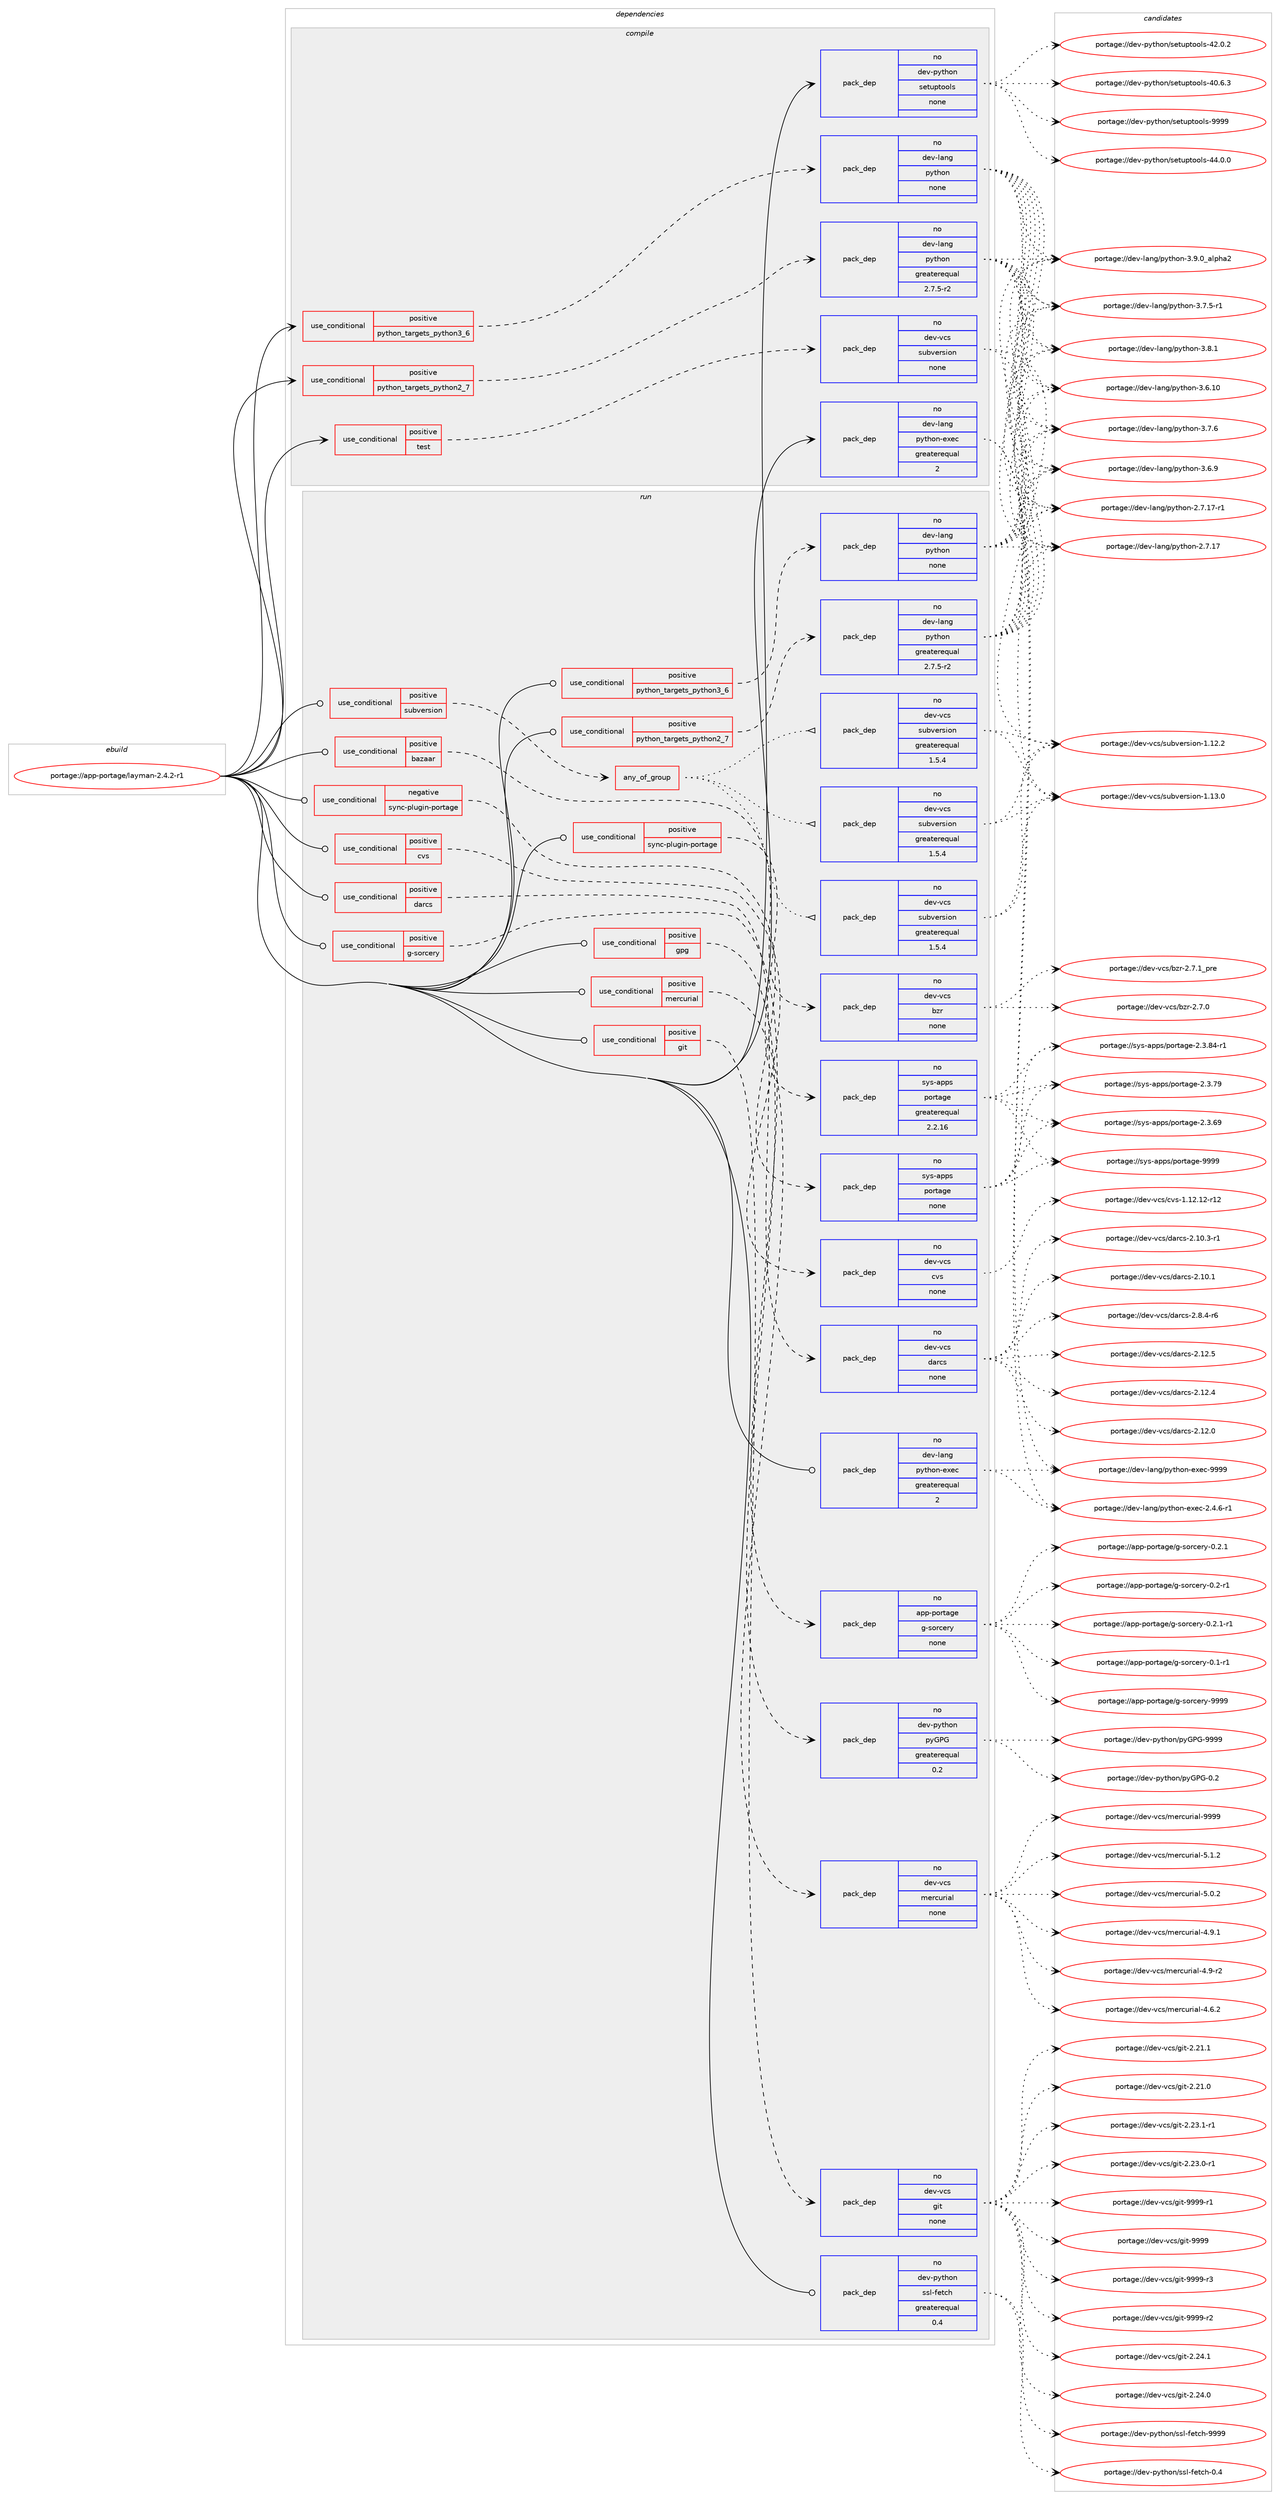 digraph prolog {

# *************
# Graph options
# *************

newrank=true;
concentrate=true;
compound=true;
graph [rankdir=LR,fontname=Helvetica,fontsize=10,ranksep=1.5];#, ranksep=2.5, nodesep=0.2];
edge  [arrowhead=vee];
node  [fontname=Helvetica,fontsize=10];

# **********
# The ebuild
# **********

subgraph cluster_leftcol {
color=gray;
label=<<i>ebuild</i>>;
id [label="portage://app-portage/layman-2.4.2-r1", color=red, width=4, href="../app-portage/layman-2.4.2-r1.svg"];
}

# ****************
# The dependencies
# ****************

subgraph cluster_midcol {
color=gray;
label=<<i>dependencies</i>>;
subgraph cluster_compile {
fillcolor="#eeeeee";
style=filled;
label=<<i>compile</i>>;
subgraph cond141159 {
dependency601504 [label=<<TABLE BORDER="0" CELLBORDER="1" CELLSPACING="0" CELLPADDING="4"><TR><TD ROWSPAN="3" CELLPADDING="10">use_conditional</TD></TR><TR><TD>positive</TD></TR><TR><TD>python_targets_python2_7</TD></TR></TABLE>>, shape=none, color=red];
subgraph pack452304 {
dependency601505 [label=<<TABLE BORDER="0" CELLBORDER="1" CELLSPACING="0" CELLPADDING="4" WIDTH="220"><TR><TD ROWSPAN="6" CELLPADDING="30">pack_dep</TD></TR><TR><TD WIDTH="110">no</TD></TR><TR><TD>dev-lang</TD></TR><TR><TD>python</TD></TR><TR><TD>greaterequal</TD></TR><TR><TD>2.7.5-r2</TD></TR></TABLE>>, shape=none, color=blue];
}
dependency601504:e -> dependency601505:w [weight=20,style="dashed",arrowhead="vee"];
}
id:e -> dependency601504:w [weight=20,style="solid",arrowhead="vee"];
subgraph cond141160 {
dependency601506 [label=<<TABLE BORDER="0" CELLBORDER="1" CELLSPACING="0" CELLPADDING="4"><TR><TD ROWSPAN="3" CELLPADDING="10">use_conditional</TD></TR><TR><TD>positive</TD></TR><TR><TD>python_targets_python3_6</TD></TR></TABLE>>, shape=none, color=red];
subgraph pack452305 {
dependency601507 [label=<<TABLE BORDER="0" CELLBORDER="1" CELLSPACING="0" CELLPADDING="4" WIDTH="220"><TR><TD ROWSPAN="6" CELLPADDING="30">pack_dep</TD></TR><TR><TD WIDTH="110">no</TD></TR><TR><TD>dev-lang</TD></TR><TR><TD>python</TD></TR><TR><TD>none</TD></TR><TR><TD></TD></TR></TABLE>>, shape=none, color=blue];
}
dependency601506:e -> dependency601507:w [weight=20,style="dashed",arrowhead="vee"];
}
id:e -> dependency601506:w [weight=20,style="solid",arrowhead="vee"];
subgraph cond141161 {
dependency601508 [label=<<TABLE BORDER="0" CELLBORDER="1" CELLSPACING="0" CELLPADDING="4"><TR><TD ROWSPAN="3" CELLPADDING="10">use_conditional</TD></TR><TR><TD>positive</TD></TR><TR><TD>test</TD></TR></TABLE>>, shape=none, color=red];
subgraph pack452306 {
dependency601509 [label=<<TABLE BORDER="0" CELLBORDER="1" CELLSPACING="0" CELLPADDING="4" WIDTH="220"><TR><TD ROWSPAN="6" CELLPADDING="30">pack_dep</TD></TR><TR><TD WIDTH="110">no</TD></TR><TR><TD>dev-vcs</TD></TR><TR><TD>subversion</TD></TR><TR><TD>none</TD></TR><TR><TD></TD></TR></TABLE>>, shape=none, color=blue];
}
dependency601508:e -> dependency601509:w [weight=20,style="dashed",arrowhead="vee"];
}
id:e -> dependency601508:w [weight=20,style="solid",arrowhead="vee"];
subgraph pack452307 {
dependency601510 [label=<<TABLE BORDER="0" CELLBORDER="1" CELLSPACING="0" CELLPADDING="4" WIDTH="220"><TR><TD ROWSPAN="6" CELLPADDING="30">pack_dep</TD></TR><TR><TD WIDTH="110">no</TD></TR><TR><TD>dev-lang</TD></TR><TR><TD>python-exec</TD></TR><TR><TD>greaterequal</TD></TR><TR><TD>2</TD></TR></TABLE>>, shape=none, color=blue];
}
id:e -> dependency601510:w [weight=20,style="solid",arrowhead="vee"];
subgraph pack452308 {
dependency601511 [label=<<TABLE BORDER="0" CELLBORDER="1" CELLSPACING="0" CELLPADDING="4" WIDTH="220"><TR><TD ROWSPAN="6" CELLPADDING="30">pack_dep</TD></TR><TR><TD WIDTH="110">no</TD></TR><TR><TD>dev-python</TD></TR><TR><TD>setuptools</TD></TR><TR><TD>none</TD></TR><TR><TD></TD></TR></TABLE>>, shape=none, color=blue];
}
id:e -> dependency601511:w [weight=20,style="solid",arrowhead="vee"];
}
subgraph cluster_compileandrun {
fillcolor="#eeeeee";
style=filled;
label=<<i>compile and run</i>>;
}
subgraph cluster_run {
fillcolor="#eeeeee";
style=filled;
label=<<i>run</i>>;
subgraph cond141162 {
dependency601512 [label=<<TABLE BORDER="0" CELLBORDER="1" CELLSPACING="0" CELLPADDING="4"><TR><TD ROWSPAN="3" CELLPADDING="10">use_conditional</TD></TR><TR><TD>negative</TD></TR><TR><TD>sync-plugin-portage</TD></TR></TABLE>>, shape=none, color=red];
subgraph pack452309 {
dependency601513 [label=<<TABLE BORDER="0" CELLBORDER="1" CELLSPACING="0" CELLPADDING="4" WIDTH="220"><TR><TD ROWSPAN="6" CELLPADDING="30">pack_dep</TD></TR><TR><TD WIDTH="110">no</TD></TR><TR><TD>sys-apps</TD></TR><TR><TD>portage</TD></TR><TR><TD>none</TD></TR><TR><TD></TD></TR></TABLE>>, shape=none, color=blue];
}
dependency601512:e -> dependency601513:w [weight=20,style="dashed",arrowhead="vee"];
}
id:e -> dependency601512:w [weight=20,style="solid",arrowhead="odot"];
subgraph cond141163 {
dependency601514 [label=<<TABLE BORDER="0" CELLBORDER="1" CELLSPACING="0" CELLPADDING="4"><TR><TD ROWSPAN="3" CELLPADDING="10">use_conditional</TD></TR><TR><TD>positive</TD></TR><TR><TD>bazaar</TD></TR></TABLE>>, shape=none, color=red];
subgraph pack452310 {
dependency601515 [label=<<TABLE BORDER="0" CELLBORDER="1" CELLSPACING="0" CELLPADDING="4" WIDTH="220"><TR><TD ROWSPAN="6" CELLPADDING="30">pack_dep</TD></TR><TR><TD WIDTH="110">no</TD></TR><TR><TD>dev-vcs</TD></TR><TR><TD>bzr</TD></TR><TR><TD>none</TD></TR><TR><TD></TD></TR></TABLE>>, shape=none, color=blue];
}
dependency601514:e -> dependency601515:w [weight=20,style="dashed",arrowhead="vee"];
}
id:e -> dependency601514:w [weight=20,style="solid",arrowhead="odot"];
subgraph cond141164 {
dependency601516 [label=<<TABLE BORDER="0" CELLBORDER="1" CELLSPACING="0" CELLPADDING="4"><TR><TD ROWSPAN="3" CELLPADDING="10">use_conditional</TD></TR><TR><TD>positive</TD></TR><TR><TD>cvs</TD></TR></TABLE>>, shape=none, color=red];
subgraph pack452311 {
dependency601517 [label=<<TABLE BORDER="0" CELLBORDER="1" CELLSPACING="0" CELLPADDING="4" WIDTH="220"><TR><TD ROWSPAN="6" CELLPADDING="30">pack_dep</TD></TR><TR><TD WIDTH="110">no</TD></TR><TR><TD>dev-vcs</TD></TR><TR><TD>cvs</TD></TR><TR><TD>none</TD></TR><TR><TD></TD></TR></TABLE>>, shape=none, color=blue];
}
dependency601516:e -> dependency601517:w [weight=20,style="dashed",arrowhead="vee"];
}
id:e -> dependency601516:w [weight=20,style="solid",arrowhead="odot"];
subgraph cond141165 {
dependency601518 [label=<<TABLE BORDER="0" CELLBORDER="1" CELLSPACING="0" CELLPADDING="4"><TR><TD ROWSPAN="3" CELLPADDING="10">use_conditional</TD></TR><TR><TD>positive</TD></TR><TR><TD>darcs</TD></TR></TABLE>>, shape=none, color=red];
subgraph pack452312 {
dependency601519 [label=<<TABLE BORDER="0" CELLBORDER="1" CELLSPACING="0" CELLPADDING="4" WIDTH="220"><TR><TD ROWSPAN="6" CELLPADDING="30">pack_dep</TD></TR><TR><TD WIDTH="110">no</TD></TR><TR><TD>dev-vcs</TD></TR><TR><TD>darcs</TD></TR><TR><TD>none</TD></TR><TR><TD></TD></TR></TABLE>>, shape=none, color=blue];
}
dependency601518:e -> dependency601519:w [weight=20,style="dashed",arrowhead="vee"];
}
id:e -> dependency601518:w [weight=20,style="solid",arrowhead="odot"];
subgraph cond141166 {
dependency601520 [label=<<TABLE BORDER="0" CELLBORDER="1" CELLSPACING="0" CELLPADDING="4"><TR><TD ROWSPAN="3" CELLPADDING="10">use_conditional</TD></TR><TR><TD>positive</TD></TR><TR><TD>g-sorcery</TD></TR></TABLE>>, shape=none, color=red];
subgraph pack452313 {
dependency601521 [label=<<TABLE BORDER="0" CELLBORDER="1" CELLSPACING="0" CELLPADDING="4" WIDTH="220"><TR><TD ROWSPAN="6" CELLPADDING="30">pack_dep</TD></TR><TR><TD WIDTH="110">no</TD></TR><TR><TD>app-portage</TD></TR><TR><TD>g-sorcery</TD></TR><TR><TD>none</TD></TR><TR><TD></TD></TR></TABLE>>, shape=none, color=blue];
}
dependency601520:e -> dependency601521:w [weight=20,style="dashed",arrowhead="vee"];
}
id:e -> dependency601520:w [weight=20,style="solid",arrowhead="odot"];
subgraph cond141167 {
dependency601522 [label=<<TABLE BORDER="0" CELLBORDER="1" CELLSPACING="0" CELLPADDING="4"><TR><TD ROWSPAN="3" CELLPADDING="10">use_conditional</TD></TR><TR><TD>positive</TD></TR><TR><TD>git</TD></TR></TABLE>>, shape=none, color=red];
subgraph pack452314 {
dependency601523 [label=<<TABLE BORDER="0" CELLBORDER="1" CELLSPACING="0" CELLPADDING="4" WIDTH="220"><TR><TD ROWSPAN="6" CELLPADDING="30">pack_dep</TD></TR><TR><TD WIDTH="110">no</TD></TR><TR><TD>dev-vcs</TD></TR><TR><TD>git</TD></TR><TR><TD>none</TD></TR><TR><TD></TD></TR></TABLE>>, shape=none, color=blue];
}
dependency601522:e -> dependency601523:w [weight=20,style="dashed",arrowhead="vee"];
}
id:e -> dependency601522:w [weight=20,style="solid",arrowhead="odot"];
subgraph cond141168 {
dependency601524 [label=<<TABLE BORDER="0" CELLBORDER="1" CELLSPACING="0" CELLPADDING="4"><TR><TD ROWSPAN="3" CELLPADDING="10">use_conditional</TD></TR><TR><TD>positive</TD></TR><TR><TD>gpg</TD></TR></TABLE>>, shape=none, color=red];
subgraph pack452315 {
dependency601525 [label=<<TABLE BORDER="0" CELLBORDER="1" CELLSPACING="0" CELLPADDING="4" WIDTH="220"><TR><TD ROWSPAN="6" CELLPADDING="30">pack_dep</TD></TR><TR><TD WIDTH="110">no</TD></TR><TR><TD>dev-python</TD></TR><TR><TD>pyGPG</TD></TR><TR><TD>greaterequal</TD></TR><TR><TD>0.2</TD></TR></TABLE>>, shape=none, color=blue];
}
dependency601524:e -> dependency601525:w [weight=20,style="dashed",arrowhead="vee"];
}
id:e -> dependency601524:w [weight=20,style="solid",arrowhead="odot"];
subgraph cond141169 {
dependency601526 [label=<<TABLE BORDER="0" CELLBORDER="1" CELLSPACING="0" CELLPADDING="4"><TR><TD ROWSPAN="3" CELLPADDING="10">use_conditional</TD></TR><TR><TD>positive</TD></TR><TR><TD>mercurial</TD></TR></TABLE>>, shape=none, color=red];
subgraph pack452316 {
dependency601527 [label=<<TABLE BORDER="0" CELLBORDER="1" CELLSPACING="0" CELLPADDING="4" WIDTH="220"><TR><TD ROWSPAN="6" CELLPADDING="30">pack_dep</TD></TR><TR><TD WIDTH="110">no</TD></TR><TR><TD>dev-vcs</TD></TR><TR><TD>mercurial</TD></TR><TR><TD>none</TD></TR><TR><TD></TD></TR></TABLE>>, shape=none, color=blue];
}
dependency601526:e -> dependency601527:w [weight=20,style="dashed",arrowhead="vee"];
}
id:e -> dependency601526:w [weight=20,style="solid",arrowhead="odot"];
subgraph cond141170 {
dependency601528 [label=<<TABLE BORDER="0" CELLBORDER="1" CELLSPACING="0" CELLPADDING="4"><TR><TD ROWSPAN="3" CELLPADDING="10">use_conditional</TD></TR><TR><TD>positive</TD></TR><TR><TD>python_targets_python2_7</TD></TR></TABLE>>, shape=none, color=red];
subgraph pack452317 {
dependency601529 [label=<<TABLE BORDER="0" CELLBORDER="1" CELLSPACING="0" CELLPADDING="4" WIDTH="220"><TR><TD ROWSPAN="6" CELLPADDING="30">pack_dep</TD></TR><TR><TD WIDTH="110">no</TD></TR><TR><TD>dev-lang</TD></TR><TR><TD>python</TD></TR><TR><TD>greaterequal</TD></TR><TR><TD>2.7.5-r2</TD></TR></TABLE>>, shape=none, color=blue];
}
dependency601528:e -> dependency601529:w [weight=20,style="dashed",arrowhead="vee"];
}
id:e -> dependency601528:w [weight=20,style="solid",arrowhead="odot"];
subgraph cond141171 {
dependency601530 [label=<<TABLE BORDER="0" CELLBORDER="1" CELLSPACING="0" CELLPADDING="4"><TR><TD ROWSPAN="3" CELLPADDING="10">use_conditional</TD></TR><TR><TD>positive</TD></TR><TR><TD>python_targets_python3_6</TD></TR></TABLE>>, shape=none, color=red];
subgraph pack452318 {
dependency601531 [label=<<TABLE BORDER="0" CELLBORDER="1" CELLSPACING="0" CELLPADDING="4" WIDTH="220"><TR><TD ROWSPAN="6" CELLPADDING="30">pack_dep</TD></TR><TR><TD WIDTH="110">no</TD></TR><TR><TD>dev-lang</TD></TR><TR><TD>python</TD></TR><TR><TD>none</TD></TR><TR><TD></TD></TR></TABLE>>, shape=none, color=blue];
}
dependency601530:e -> dependency601531:w [weight=20,style="dashed",arrowhead="vee"];
}
id:e -> dependency601530:w [weight=20,style="solid",arrowhead="odot"];
subgraph cond141172 {
dependency601532 [label=<<TABLE BORDER="0" CELLBORDER="1" CELLSPACING="0" CELLPADDING="4"><TR><TD ROWSPAN="3" CELLPADDING="10">use_conditional</TD></TR><TR><TD>positive</TD></TR><TR><TD>subversion</TD></TR></TABLE>>, shape=none, color=red];
subgraph any7765 {
dependency601533 [label=<<TABLE BORDER="0" CELLBORDER="1" CELLSPACING="0" CELLPADDING="4"><TR><TD CELLPADDING="10">any_of_group</TD></TR></TABLE>>, shape=none, color=red];subgraph pack452319 {
dependency601534 [label=<<TABLE BORDER="0" CELLBORDER="1" CELLSPACING="0" CELLPADDING="4" WIDTH="220"><TR><TD ROWSPAN="6" CELLPADDING="30">pack_dep</TD></TR><TR><TD WIDTH="110">no</TD></TR><TR><TD>dev-vcs</TD></TR><TR><TD>subversion</TD></TR><TR><TD>greaterequal</TD></TR><TR><TD>1.5.4</TD></TR></TABLE>>, shape=none, color=blue];
}
dependency601533:e -> dependency601534:w [weight=20,style="dotted",arrowhead="oinv"];
subgraph pack452320 {
dependency601535 [label=<<TABLE BORDER="0" CELLBORDER="1" CELLSPACING="0" CELLPADDING="4" WIDTH="220"><TR><TD ROWSPAN="6" CELLPADDING="30">pack_dep</TD></TR><TR><TD WIDTH="110">no</TD></TR><TR><TD>dev-vcs</TD></TR><TR><TD>subversion</TD></TR><TR><TD>greaterequal</TD></TR><TR><TD>1.5.4</TD></TR></TABLE>>, shape=none, color=blue];
}
dependency601533:e -> dependency601535:w [weight=20,style="dotted",arrowhead="oinv"];
subgraph pack452321 {
dependency601536 [label=<<TABLE BORDER="0" CELLBORDER="1" CELLSPACING="0" CELLPADDING="4" WIDTH="220"><TR><TD ROWSPAN="6" CELLPADDING="30">pack_dep</TD></TR><TR><TD WIDTH="110">no</TD></TR><TR><TD>dev-vcs</TD></TR><TR><TD>subversion</TD></TR><TR><TD>greaterequal</TD></TR><TR><TD>1.5.4</TD></TR></TABLE>>, shape=none, color=blue];
}
dependency601533:e -> dependency601536:w [weight=20,style="dotted",arrowhead="oinv"];
}
dependency601532:e -> dependency601533:w [weight=20,style="dashed",arrowhead="vee"];
}
id:e -> dependency601532:w [weight=20,style="solid",arrowhead="odot"];
subgraph cond141173 {
dependency601537 [label=<<TABLE BORDER="0" CELLBORDER="1" CELLSPACING="0" CELLPADDING="4"><TR><TD ROWSPAN="3" CELLPADDING="10">use_conditional</TD></TR><TR><TD>positive</TD></TR><TR><TD>sync-plugin-portage</TD></TR></TABLE>>, shape=none, color=red];
subgraph pack452322 {
dependency601538 [label=<<TABLE BORDER="0" CELLBORDER="1" CELLSPACING="0" CELLPADDING="4" WIDTH="220"><TR><TD ROWSPAN="6" CELLPADDING="30">pack_dep</TD></TR><TR><TD WIDTH="110">no</TD></TR><TR><TD>sys-apps</TD></TR><TR><TD>portage</TD></TR><TR><TD>greaterequal</TD></TR><TR><TD>2.2.16</TD></TR></TABLE>>, shape=none, color=blue];
}
dependency601537:e -> dependency601538:w [weight=20,style="dashed",arrowhead="vee"];
}
id:e -> dependency601537:w [weight=20,style="solid",arrowhead="odot"];
subgraph pack452323 {
dependency601539 [label=<<TABLE BORDER="0" CELLBORDER="1" CELLSPACING="0" CELLPADDING="4" WIDTH="220"><TR><TD ROWSPAN="6" CELLPADDING="30">pack_dep</TD></TR><TR><TD WIDTH="110">no</TD></TR><TR><TD>dev-lang</TD></TR><TR><TD>python-exec</TD></TR><TR><TD>greaterequal</TD></TR><TR><TD>2</TD></TR></TABLE>>, shape=none, color=blue];
}
id:e -> dependency601539:w [weight=20,style="solid",arrowhead="odot"];
subgraph pack452324 {
dependency601540 [label=<<TABLE BORDER="0" CELLBORDER="1" CELLSPACING="0" CELLPADDING="4" WIDTH="220"><TR><TD ROWSPAN="6" CELLPADDING="30">pack_dep</TD></TR><TR><TD WIDTH="110">no</TD></TR><TR><TD>dev-python</TD></TR><TR><TD>ssl-fetch</TD></TR><TR><TD>greaterequal</TD></TR><TR><TD>0.4</TD></TR></TABLE>>, shape=none, color=blue];
}
id:e -> dependency601540:w [weight=20,style="solid",arrowhead="odot"];
}
}

# **************
# The candidates
# **************

subgraph cluster_choices {
rank=same;
color=gray;
label=<<i>candidates</i>>;

subgraph choice452304 {
color=black;
nodesep=1;
choice10010111845108971101034711212111610411111045514657464895971081121049750 [label="portage://dev-lang/python-3.9.0_alpha2", color=red, width=4,href="../dev-lang/python-3.9.0_alpha2.svg"];
choice100101118451089711010347112121116104111110455146564649 [label="portage://dev-lang/python-3.8.1", color=red, width=4,href="../dev-lang/python-3.8.1.svg"];
choice100101118451089711010347112121116104111110455146554654 [label="portage://dev-lang/python-3.7.6", color=red, width=4,href="../dev-lang/python-3.7.6.svg"];
choice1001011184510897110103471121211161041111104551465546534511449 [label="portage://dev-lang/python-3.7.5-r1", color=red, width=4,href="../dev-lang/python-3.7.5-r1.svg"];
choice100101118451089711010347112121116104111110455146544657 [label="portage://dev-lang/python-3.6.9", color=red, width=4,href="../dev-lang/python-3.6.9.svg"];
choice10010111845108971101034711212111610411111045514654464948 [label="portage://dev-lang/python-3.6.10", color=red, width=4,href="../dev-lang/python-3.6.10.svg"];
choice100101118451089711010347112121116104111110455046554649554511449 [label="portage://dev-lang/python-2.7.17-r1", color=red, width=4,href="../dev-lang/python-2.7.17-r1.svg"];
choice10010111845108971101034711212111610411111045504655464955 [label="portage://dev-lang/python-2.7.17", color=red, width=4,href="../dev-lang/python-2.7.17.svg"];
dependency601505:e -> choice10010111845108971101034711212111610411111045514657464895971081121049750:w [style=dotted,weight="100"];
dependency601505:e -> choice100101118451089711010347112121116104111110455146564649:w [style=dotted,weight="100"];
dependency601505:e -> choice100101118451089711010347112121116104111110455146554654:w [style=dotted,weight="100"];
dependency601505:e -> choice1001011184510897110103471121211161041111104551465546534511449:w [style=dotted,weight="100"];
dependency601505:e -> choice100101118451089711010347112121116104111110455146544657:w [style=dotted,weight="100"];
dependency601505:e -> choice10010111845108971101034711212111610411111045514654464948:w [style=dotted,weight="100"];
dependency601505:e -> choice100101118451089711010347112121116104111110455046554649554511449:w [style=dotted,weight="100"];
dependency601505:e -> choice10010111845108971101034711212111610411111045504655464955:w [style=dotted,weight="100"];
}
subgraph choice452305 {
color=black;
nodesep=1;
choice10010111845108971101034711212111610411111045514657464895971081121049750 [label="portage://dev-lang/python-3.9.0_alpha2", color=red, width=4,href="../dev-lang/python-3.9.0_alpha2.svg"];
choice100101118451089711010347112121116104111110455146564649 [label="portage://dev-lang/python-3.8.1", color=red, width=4,href="../dev-lang/python-3.8.1.svg"];
choice100101118451089711010347112121116104111110455146554654 [label="portage://dev-lang/python-3.7.6", color=red, width=4,href="../dev-lang/python-3.7.6.svg"];
choice1001011184510897110103471121211161041111104551465546534511449 [label="portage://dev-lang/python-3.7.5-r1", color=red, width=4,href="../dev-lang/python-3.7.5-r1.svg"];
choice100101118451089711010347112121116104111110455146544657 [label="portage://dev-lang/python-3.6.9", color=red, width=4,href="../dev-lang/python-3.6.9.svg"];
choice10010111845108971101034711212111610411111045514654464948 [label="portage://dev-lang/python-3.6.10", color=red, width=4,href="../dev-lang/python-3.6.10.svg"];
choice100101118451089711010347112121116104111110455046554649554511449 [label="portage://dev-lang/python-2.7.17-r1", color=red, width=4,href="../dev-lang/python-2.7.17-r1.svg"];
choice10010111845108971101034711212111610411111045504655464955 [label="portage://dev-lang/python-2.7.17", color=red, width=4,href="../dev-lang/python-2.7.17.svg"];
dependency601507:e -> choice10010111845108971101034711212111610411111045514657464895971081121049750:w [style=dotted,weight="100"];
dependency601507:e -> choice100101118451089711010347112121116104111110455146564649:w [style=dotted,weight="100"];
dependency601507:e -> choice100101118451089711010347112121116104111110455146554654:w [style=dotted,weight="100"];
dependency601507:e -> choice1001011184510897110103471121211161041111104551465546534511449:w [style=dotted,weight="100"];
dependency601507:e -> choice100101118451089711010347112121116104111110455146544657:w [style=dotted,weight="100"];
dependency601507:e -> choice10010111845108971101034711212111610411111045514654464948:w [style=dotted,weight="100"];
dependency601507:e -> choice100101118451089711010347112121116104111110455046554649554511449:w [style=dotted,weight="100"];
dependency601507:e -> choice10010111845108971101034711212111610411111045504655464955:w [style=dotted,weight="100"];
}
subgraph choice452306 {
color=black;
nodesep=1;
choice1001011184511899115471151179811810111411510511111045494649514648 [label="portage://dev-vcs/subversion-1.13.0", color=red, width=4,href="../dev-vcs/subversion-1.13.0.svg"];
choice1001011184511899115471151179811810111411510511111045494649504650 [label="portage://dev-vcs/subversion-1.12.2", color=red, width=4,href="../dev-vcs/subversion-1.12.2.svg"];
dependency601509:e -> choice1001011184511899115471151179811810111411510511111045494649514648:w [style=dotted,weight="100"];
dependency601509:e -> choice1001011184511899115471151179811810111411510511111045494649504650:w [style=dotted,weight="100"];
}
subgraph choice452307 {
color=black;
nodesep=1;
choice10010111845108971101034711212111610411111045101120101994557575757 [label="portage://dev-lang/python-exec-9999", color=red, width=4,href="../dev-lang/python-exec-9999.svg"];
choice10010111845108971101034711212111610411111045101120101994550465246544511449 [label="portage://dev-lang/python-exec-2.4.6-r1", color=red, width=4,href="../dev-lang/python-exec-2.4.6-r1.svg"];
dependency601510:e -> choice10010111845108971101034711212111610411111045101120101994557575757:w [style=dotted,weight="100"];
dependency601510:e -> choice10010111845108971101034711212111610411111045101120101994550465246544511449:w [style=dotted,weight="100"];
}
subgraph choice452308 {
color=black;
nodesep=1;
choice10010111845112121116104111110471151011161171121161111111081154557575757 [label="portage://dev-python/setuptools-9999", color=red, width=4,href="../dev-python/setuptools-9999.svg"];
choice100101118451121211161041111104711510111611711211611111110811545525246484648 [label="portage://dev-python/setuptools-44.0.0", color=red, width=4,href="../dev-python/setuptools-44.0.0.svg"];
choice100101118451121211161041111104711510111611711211611111110811545525046484650 [label="portage://dev-python/setuptools-42.0.2", color=red, width=4,href="../dev-python/setuptools-42.0.2.svg"];
choice100101118451121211161041111104711510111611711211611111110811545524846544651 [label="portage://dev-python/setuptools-40.6.3", color=red, width=4,href="../dev-python/setuptools-40.6.3.svg"];
dependency601511:e -> choice10010111845112121116104111110471151011161171121161111111081154557575757:w [style=dotted,weight="100"];
dependency601511:e -> choice100101118451121211161041111104711510111611711211611111110811545525246484648:w [style=dotted,weight="100"];
dependency601511:e -> choice100101118451121211161041111104711510111611711211611111110811545525046484650:w [style=dotted,weight="100"];
dependency601511:e -> choice100101118451121211161041111104711510111611711211611111110811545524846544651:w [style=dotted,weight="100"];
}
subgraph choice452309 {
color=black;
nodesep=1;
choice115121115459711211211547112111114116971031014557575757 [label="portage://sys-apps/portage-9999", color=red, width=4,href="../sys-apps/portage-9999.svg"];
choice11512111545971121121154711211111411697103101455046514656524511449 [label="portage://sys-apps/portage-2.3.84-r1", color=red, width=4,href="../sys-apps/portage-2.3.84-r1.svg"];
choice1151211154597112112115471121111141169710310145504651465557 [label="portage://sys-apps/portage-2.3.79", color=red, width=4,href="../sys-apps/portage-2.3.79.svg"];
choice1151211154597112112115471121111141169710310145504651465457 [label="portage://sys-apps/portage-2.3.69", color=red, width=4,href="../sys-apps/portage-2.3.69.svg"];
dependency601513:e -> choice115121115459711211211547112111114116971031014557575757:w [style=dotted,weight="100"];
dependency601513:e -> choice11512111545971121121154711211111411697103101455046514656524511449:w [style=dotted,weight="100"];
dependency601513:e -> choice1151211154597112112115471121111141169710310145504651465557:w [style=dotted,weight="100"];
dependency601513:e -> choice1151211154597112112115471121111141169710310145504651465457:w [style=dotted,weight="100"];
}
subgraph choice452310 {
color=black;
nodesep=1;
choice1001011184511899115479812211445504655464995112114101 [label="portage://dev-vcs/bzr-2.7.1_pre", color=red, width=4,href="../dev-vcs/bzr-2.7.1_pre.svg"];
choice10010111845118991154798122114455046554648 [label="portage://dev-vcs/bzr-2.7.0", color=red, width=4,href="../dev-vcs/bzr-2.7.0.svg"];
dependency601515:e -> choice1001011184511899115479812211445504655464995112114101:w [style=dotted,weight="100"];
dependency601515:e -> choice10010111845118991154798122114455046554648:w [style=dotted,weight="100"];
}
subgraph choice452311 {
color=black;
nodesep=1;
choice100101118451189911547991181154549464950464950451144950 [label="portage://dev-vcs/cvs-1.12.12-r12", color=red, width=4,href="../dev-vcs/cvs-1.12.12-r12.svg"];
dependency601517:e -> choice100101118451189911547991181154549464950464950451144950:w [style=dotted,weight="100"];
}
subgraph choice452312 {
color=black;
nodesep=1;
choice10010111845118991154710097114991154550465646524511454 [label="portage://dev-vcs/darcs-2.8.4-r6", color=red, width=4,href="../dev-vcs/darcs-2.8.4-r6.svg"];
choice100101118451189911547100971149911545504649504653 [label="portage://dev-vcs/darcs-2.12.5", color=red, width=4,href="../dev-vcs/darcs-2.12.5.svg"];
choice100101118451189911547100971149911545504649504652 [label="portage://dev-vcs/darcs-2.12.4", color=red, width=4,href="../dev-vcs/darcs-2.12.4.svg"];
choice100101118451189911547100971149911545504649504648 [label="portage://dev-vcs/darcs-2.12.0", color=red, width=4,href="../dev-vcs/darcs-2.12.0.svg"];
choice1001011184511899115471009711499115455046494846514511449 [label="portage://dev-vcs/darcs-2.10.3-r1", color=red, width=4,href="../dev-vcs/darcs-2.10.3-r1.svg"];
choice100101118451189911547100971149911545504649484649 [label="portage://dev-vcs/darcs-2.10.1", color=red, width=4,href="../dev-vcs/darcs-2.10.1.svg"];
dependency601519:e -> choice10010111845118991154710097114991154550465646524511454:w [style=dotted,weight="100"];
dependency601519:e -> choice100101118451189911547100971149911545504649504653:w [style=dotted,weight="100"];
dependency601519:e -> choice100101118451189911547100971149911545504649504652:w [style=dotted,weight="100"];
dependency601519:e -> choice100101118451189911547100971149911545504649504648:w [style=dotted,weight="100"];
dependency601519:e -> choice1001011184511899115471009711499115455046494846514511449:w [style=dotted,weight="100"];
dependency601519:e -> choice100101118451189911547100971149911545504649484649:w [style=dotted,weight="100"];
}
subgraph choice452313 {
color=black;
nodesep=1;
choice9711211245112111114116971031014710345115111114991011141214557575757 [label="portage://app-portage/g-sorcery-9999", color=red, width=4,href="../app-portage/g-sorcery-9999.svg"];
choice9711211245112111114116971031014710345115111114991011141214548465046494511449 [label="portage://app-portage/g-sorcery-0.2.1-r1", color=red, width=4,href="../app-portage/g-sorcery-0.2.1-r1.svg"];
choice971121124511211111411697103101471034511511111499101114121454846504649 [label="portage://app-portage/g-sorcery-0.2.1", color=red, width=4,href="../app-portage/g-sorcery-0.2.1.svg"];
choice971121124511211111411697103101471034511511111499101114121454846504511449 [label="portage://app-portage/g-sorcery-0.2-r1", color=red, width=4,href="../app-portage/g-sorcery-0.2-r1.svg"];
choice971121124511211111411697103101471034511511111499101114121454846494511449 [label="portage://app-portage/g-sorcery-0.1-r1", color=red, width=4,href="../app-portage/g-sorcery-0.1-r1.svg"];
dependency601521:e -> choice9711211245112111114116971031014710345115111114991011141214557575757:w [style=dotted,weight="100"];
dependency601521:e -> choice9711211245112111114116971031014710345115111114991011141214548465046494511449:w [style=dotted,weight="100"];
dependency601521:e -> choice971121124511211111411697103101471034511511111499101114121454846504649:w [style=dotted,weight="100"];
dependency601521:e -> choice971121124511211111411697103101471034511511111499101114121454846504511449:w [style=dotted,weight="100"];
dependency601521:e -> choice971121124511211111411697103101471034511511111499101114121454846494511449:w [style=dotted,weight="100"];
}
subgraph choice452314 {
color=black;
nodesep=1;
choice10010111845118991154710310511645575757574511451 [label="portage://dev-vcs/git-9999-r3", color=red, width=4,href="../dev-vcs/git-9999-r3.svg"];
choice10010111845118991154710310511645575757574511450 [label="portage://dev-vcs/git-9999-r2", color=red, width=4,href="../dev-vcs/git-9999-r2.svg"];
choice10010111845118991154710310511645575757574511449 [label="portage://dev-vcs/git-9999-r1", color=red, width=4,href="../dev-vcs/git-9999-r1.svg"];
choice1001011184511899115471031051164557575757 [label="portage://dev-vcs/git-9999", color=red, width=4,href="../dev-vcs/git-9999.svg"];
choice10010111845118991154710310511645504650524649 [label="portage://dev-vcs/git-2.24.1", color=red, width=4,href="../dev-vcs/git-2.24.1.svg"];
choice10010111845118991154710310511645504650524648 [label="portage://dev-vcs/git-2.24.0", color=red, width=4,href="../dev-vcs/git-2.24.0.svg"];
choice100101118451189911547103105116455046505146494511449 [label="portage://dev-vcs/git-2.23.1-r1", color=red, width=4,href="../dev-vcs/git-2.23.1-r1.svg"];
choice100101118451189911547103105116455046505146484511449 [label="portage://dev-vcs/git-2.23.0-r1", color=red, width=4,href="../dev-vcs/git-2.23.0-r1.svg"];
choice10010111845118991154710310511645504650494649 [label="portage://dev-vcs/git-2.21.1", color=red, width=4,href="../dev-vcs/git-2.21.1.svg"];
choice10010111845118991154710310511645504650494648 [label="portage://dev-vcs/git-2.21.0", color=red, width=4,href="../dev-vcs/git-2.21.0.svg"];
dependency601523:e -> choice10010111845118991154710310511645575757574511451:w [style=dotted,weight="100"];
dependency601523:e -> choice10010111845118991154710310511645575757574511450:w [style=dotted,weight="100"];
dependency601523:e -> choice10010111845118991154710310511645575757574511449:w [style=dotted,weight="100"];
dependency601523:e -> choice1001011184511899115471031051164557575757:w [style=dotted,weight="100"];
dependency601523:e -> choice10010111845118991154710310511645504650524649:w [style=dotted,weight="100"];
dependency601523:e -> choice10010111845118991154710310511645504650524648:w [style=dotted,weight="100"];
dependency601523:e -> choice100101118451189911547103105116455046505146494511449:w [style=dotted,weight="100"];
dependency601523:e -> choice100101118451189911547103105116455046505146484511449:w [style=dotted,weight="100"];
dependency601523:e -> choice10010111845118991154710310511645504650494649:w [style=dotted,weight="100"];
dependency601523:e -> choice10010111845118991154710310511645504650494648:w [style=dotted,weight="100"];
}
subgraph choice452315 {
color=black;
nodesep=1;
choice10010111845112121116104111110471121217180714557575757 [label="portage://dev-python/pyGPG-9999", color=red, width=4,href="../dev-python/pyGPG-9999.svg"];
choice100101118451121211161041111104711212171807145484650 [label="portage://dev-python/pyGPG-0.2", color=red, width=4,href="../dev-python/pyGPG-0.2.svg"];
dependency601525:e -> choice10010111845112121116104111110471121217180714557575757:w [style=dotted,weight="100"];
dependency601525:e -> choice100101118451121211161041111104711212171807145484650:w [style=dotted,weight="100"];
}
subgraph choice452316 {
color=black;
nodesep=1;
choice10010111845118991154710910111499117114105971084557575757 [label="portage://dev-vcs/mercurial-9999", color=red, width=4,href="../dev-vcs/mercurial-9999.svg"];
choice1001011184511899115471091011149911711410597108455346494650 [label="portage://dev-vcs/mercurial-5.1.2", color=red, width=4,href="../dev-vcs/mercurial-5.1.2.svg"];
choice1001011184511899115471091011149911711410597108455346484650 [label="portage://dev-vcs/mercurial-5.0.2", color=red, width=4,href="../dev-vcs/mercurial-5.0.2.svg"];
choice1001011184511899115471091011149911711410597108455246574649 [label="portage://dev-vcs/mercurial-4.9.1", color=red, width=4,href="../dev-vcs/mercurial-4.9.1.svg"];
choice1001011184511899115471091011149911711410597108455246574511450 [label="portage://dev-vcs/mercurial-4.9-r2", color=red, width=4,href="../dev-vcs/mercurial-4.9-r2.svg"];
choice1001011184511899115471091011149911711410597108455246544650 [label="portage://dev-vcs/mercurial-4.6.2", color=red, width=4,href="../dev-vcs/mercurial-4.6.2.svg"];
dependency601527:e -> choice10010111845118991154710910111499117114105971084557575757:w [style=dotted,weight="100"];
dependency601527:e -> choice1001011184511899115471091011149911711410597108455346494650:w [style=dotted,weight="100"];
dependency601527:e -> choice1001011184511899115471091011149911711410597108455346484650:w [style=dotted,weight="100"];
dependency601527:e -> choice1001011184511899115471091011149911711410597108455246574649:w [style=dotted,weight="100"];
dependency601527:e -> choice1001011184511899115471091011149911711410597108455246574511450:w [style=dotted,weight="100"];
dependency601527:e -> choice1001011184511899115471091011149911711410597108455246544650:w [style=dotted,weight="100"];
}
subgraph choice452317 {
color=black;
nodesep=1;
choice10010111845108971101034711212111610411111045514657464895971081121049750 [label="portage://dev-lang/python-3.9.0_alpha2", color=red, width=4,href="../dev-lang/python-3.9.0_alpha2.svg"];
choice100101118451089711010347112121116104111110455146564649 [label="portage://dev-lang/python-3.8.1", color=red, width=4,href="../dev-lang/python-3.8.1.svg"];
choice100101118451089711010347112121116104111110455146554654 [label="portage://dev-lang/python-3.7.6", color=red, width=4,href="../dev-lang/python-3.7.6.svg"];
choice1001011184510897110103471121211161041111104551465546534511449 [label="portage://dev-lang/python-3.7.5-r1", color=red, width=4,href="../dev-lang/python-3.7.5-r1.svg"];
choice100101118451089711010347112121116104111110455146544657 [label="portage://dev-lang/python-3.6.9", color=red, width=4,href="../dev-lang/python-3.6.9.svg"];
choice10010111845108971101034711212111610411111045514654464948 [label="portage://dev-lang/python-3.6.10", color=red, width=4,href="../dev-lang/python-3.6.10.svg"];
choice100101118451089711010347112121116104111110455046554649554511449 [label="portage://dev-lang/python-2.7.17-r1", color=red, width=4,href="../dev-lang/python-2.7.17-r1.svg"];
choice10010111845108971101034711212111610411111045504655464955 [label="portage://dev-lang/python-2.7.17", color=red, width=4,href="../dev-lang/python-2.7.17.svg"];
dependency601529:e -> choice10010111845108971101034711212111610411111045514657464895971081121049750:w [style=dotted,weight="100"];
dependency601529:e -> choice100101118451089711010347112121116104111110455146564649:w [style=dotted,weight="100"];
dependency601529:e -> choice100101118451089711010347112121116104111110455146554654:w [style=dotted,weight="100"];
dependency601529:e -> choice1001011184510897110103471121211161041111104551465546534511449:w [style=dotted,weight="100"];
dependency601529:e -> choice100101118451089711010347112121116104111110455146544657:w [style=dotted,weight="100"];
dependency601529:e -> choice10010111845108971101034711212111610411111045514654464948:w [style=dotted,weight="100"];
dependency601529:e -> choice100101118451089711010347112121116104111110455046554649554511449:w [style=dotted,weight="100"];
dependency601529:e -> choice10010111845108971101034711212111610411111045504655464955:w [style=dotted,weight="100"];
}
subgraph choice452318 {
color=black;
nodesep=1;
choice10010111845108971101034711212111610411111045514657464895971081121049750 [label="portage://dev-lang/python-3.9.0_alpha2", color=red, width=4,href="../dev-lang/python-3.9.0_alpha2.svg"];
choice100101118451089711010347112121116104111110455146564649 [label="portage://dev-lang/python-3.8.1", color=red, width=4,href="../dev-lang/python-3.8.1.svg"];
choice100101118451089711010347112121116104111110455146554654 [label="portage://dev-lang/python-3.7.6", color=red, width=4,href="../dev-lang/python-3.7.6.svg"];
choice1001011184510897110103471121211161041111104551465546534511449 [label="portage://dev-lang/python-3.7.5-r1", color=red, width=4,href="../dev-lang/python-3.7.5-r1.svg"];
choice100101118451089711010347112121116104111110455146544657 [label="portage://dev-lang/python-3.6.9", color=red, width=4,href="../dev-lang/python-3.6.9.svg"];
choice10010111845108971101034711212111610411111045514654464948 [label="portage://dev-lang/python-3.6.10", color=red, width=4,href="../dev-lang/python-3.6.10.svg"];
choice100101118451089711010347112121116104111110455046554649554511449 [label="portage://dev-lang/python-2.7.17-r1", color=red, width=4,href="../dev-lang/python-2.7.17-r1.svg"];
choice10010111845108971101034711212111610411111045504655464955 [label="portage://dev-lang/python-2.7.17", color=red, width=4,href="../dev-lang/python-2.7.17.svg"];
dependency601531:e -> choice10010111845108971101034711212111610411111045514657464895971081121049750:w [style=dotted,weight="100"];
dependency601531:e -> choice100101118451089711010347112121116104111110455146564649:w [style=dotted,weight="100"];
dependency601531:e -> choice100101118451089711010347112121116104111110455146554654:w [style=dotted,weight="100"];
dependency601531:e -> choice1001011184510897110103471121211161041111104551465546534511449:w [style=dotted,weight="100"];
dependency601531:e -> choice100101118451089711010347112121116104111110455146544657:w [style=dotted,weight="100"];
dependency601531:e -> choice10010111845108971101034711212111610411111045514654464948:w [style=dotted,weight="100"];
dependency601531:e -> choice100101118451089711010347112121116104111110455046554649554511449:w [style=dotted,weight="100"];
dependency601531:e -> choice10010111845108971101034711212111610411111045504655464955:w [style=dotted,weight="100"];
}
subgraph choice452319 {
color=black;
nodesep=1;
choice1001011184511899115471151179811810111411510511111045494649514648 [label="portage://dev-vcs/subversion-1.13.0", color=red, width=4,href="../dev-vcs/subversion-1.13.0.svg"];
choice1001011184511899115471151179811810111411510511111045494649504650 [label="portage://dev-vcs/subversion-1.12.2", color=red, width=4,href="../dev-vcs/subversion-1.12.2.svg"];
dependency601534:e -> choice1001011184511899115471151179811810111411510511111045494649514648:w [style=dotted,weight="100"];
dependency601534:e -> choice1001011184511899115471151179811810111411510511111045494649504650:w [style=dotted,weight="100"];
}
subgraph choice452320 {
color=black;
nodesep=1;
choice1001011184511899115471151179811810111411510511111045494649514648 [label="portage://dev-vcs/subversion-1.13.0", color=red, width=4,href="../dev-vcs/subversion-1.13.0.svg"];
choice1001011184511899115471151179811810111411510511111045494649504650 [label="portage://dev-vcs/subversion-1.12.2", color=red, width=4,href="../dev-vcs/subversion-1.12.2.svg"];
dependency601535:e -> choice1001011184511899115471151179811810111411510511111045494649514648:w [style=dotted,weight="100"];
dependency601535:e -> choice1001011184511899115471151179811810111411510511111045494649504650:w [style=dotted,weight="100"];
}
subgraph choice452321 {
color=black;
nodesep=1;
choice1001011184511899115471151179811810111411510511111045494649514648 [label="portage://dev-vcs/subversion-1.13.0", color=red, width=4,href="../dev-vcs/subversion-1.13.0.svg"];
choice1001011184511899115471151179811810111411510511111045494649504650 [label="portage://dev-vcs/subversion-1.12.2", color=red, width=4,href="../dev-vcs/subversion-1.12.2.svg"];
dependency601536:e -> choice1001011184511899115471151179811810111411510511111045494649514648:w [style=dotted,weight="100"];
dependency601536:e -> choice1001011184511899115471151179811810111411510511111045494649504650:w [style=dotted,weight="100"];
}
subgraph choice452322 {
color=black;
nodesep=1;
choice115121115459711211211547112111114116971031014557575757 [label="portage://sys-apps/portage-9999", color=red, width=4,href="../sys-apps/portage-9999.svg"];
choice11512111545971121121154711211111411697103101455046514656524511449 [label="portage://sys-apps/portage-2.3.84-r1", color=red, width=4,href="../sys-apps/portage-2.3.84-r1.svg"];
choice1151211154597112112115471121111141169710310145504651465557 [label="portage://sys-apps/portage-2.3.79", color=red, width=4,href="../sys-apps/portage-2.3.79.svg"];
choice1151211154597112112115471121111141169710310145504651465457 [label="portage://sys-apps/portage-2.3.69", color=red, width=4,href="../sys-apps/portage-2.3.69.svg"];
dependency601538:e -> choice115121115459711211211547112111114116971031014557575757:w [style=dotted,weight="100"];
dependency601538:e -> choice11512111545971121121154711211111411697103101455046514656524511449:w [style=dotted,weight="100"];
dependency601538:e -> choice1151211154597112112115471121111141169710310145504651465557:w [style=dotted,weight="100"];
dependency601538:e -> choice1151211154597112112115471121111141169710310145504651465457:w [style=dotted,weight="100"];
}
subgraph choice452323 {
color=black;
nodesep=1;
choice10010111845108971101034711212111610411111045101120101994557575757 [label="portage://dev-lang/python-exec-9999", color=red, width=4,href="../dev-lang/python-exec-9999.svg"];
choice10010111845108971101034711212111610411111045101120101994550465246544511449 [label="portage://dev-lang/python-exec-2.4.6-r1", color=red, width=4,href="../dev-lang/python-exec-2.4.6-r1.svg"];
dependency601539:e -> choice10010111845108971101034711212111610411111045101120101994557575757:w [style=dotted,weight="100"];
dependency601539:e -> choice10010111845108971101034711212111610411111045101120101994550465246544511449:w [style=dotted,weight="100"];
}
subgraph choice452324 {
color=black;
nodesep=1;
choice100101118451121211161041111104711511510845102101116991044557575757 [label="portage://dev-python/ssl-fetch-9999", color=red, width=4,href="../dev-python/ssl-fetch-9999.svg"];
choice1001011184511212111610411111047115115108451021011169910445484652 [label="portage://dev-python/ssl-fetch-0.4", color=red, width=4,href="../dev-python/ssl-fetch-0.4.svg"];
dependency601540:e -> choice100101118451121211161041111104711511510845102101116991044557575757:w [style=dotted,weight="100"];
dependency601540:e -> choice1001011184511212111610411111047115115108451021011169910445484652:w [style=dotted,weight="100"];
}
}

}

